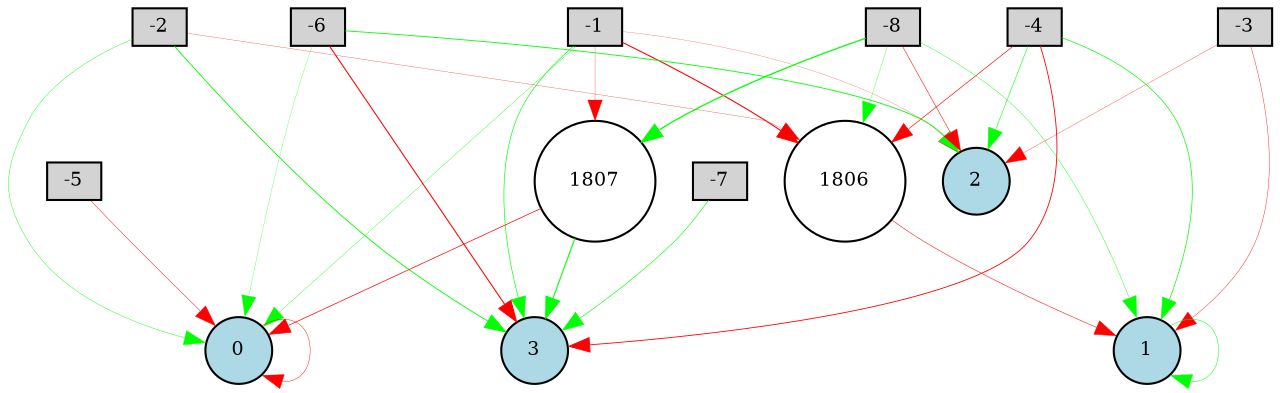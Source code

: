 digraph {
	node [fontsize=9 height=0.2 shape=circle width=0.2]
	-1 [fillcolor=lightgray shape=box style=filled]
	-2 [fillcolor=lightgray shape=box style=filled]
	-3 [fillcolor=lightgray shape=box style=filled]
	-4 [fillcolor=lightgray shape=box style=filled]
	-5 [fillcolor=lightgray shape=box style=filled]
	-6 [fillcolor=lightgray shape=box style=filled]
	-7 [fillcolor=lightgray shape=box style=filled]
	-8 [fillcolor=lightgray shape=box style=filled]
	0 [fillcolor=lightblue style=filled]
	1 [fillcolor=lightblue style=filled]
	2 [fillcolor=lightblue style=filled]
	3 [fillcolor=lightblue style=filled]
	1806 [fillcolor=white style=filled]
	1807 [fillcolor=white style=filled]
	1807 -> 3 [color=green penwidth=0.5203779711620016 style=solid]
	-8 -> 1806 [color=green penwidth=0.14566514705020217 style=solid]
	-3 -> 2 [color=red penwidth=0.14481735727516964 style=solid]
	-1 -> 0 [color=green penwidth=0.17334624897534218 style=solid]
	-8 -> 1 [color=green penwidth=0.198842579177963 style=solid]
	-1 -> 2 [color=red penwidth=0.10261571090277789 style=solid]
	0 -> 0 [color=red penwidth=0.20659597960670506 style=solid]
	-4 -> 1806 [color=red penwidth=0.3046238101887657 style=solid]
	1807 -> 0 [color=red penwidth=0.33657177871228383 style=solid]
	1 -> 1 [color=green penwidth=0.23338915448996103 style=solid]
	-6 -> 3 [color=red penwidth=0.5062444631191089 style=solid]
	-8 -> 2 [color=red penwidth=0.2525685675812962 style=solid]
	-1 -> 3 [color=green penwidth=0.3124480326012422 style=solid]
	-6 -> 2 [color=green penwidth=0.41754650862117026 style=solid]
	-4 -> 2 [color=green penwidth=0.2644361644646513 style=solid]
	-6 -> 0 [color=green penwidth=0.1252061942144616 style=solid]
	-3 -> 1 [color=red penwidth=0.1911413487323248 style=solid]
	-4 -> 3 [color=red penwidth=0.4121628110286405 style=solid]
	-8 -> 1807 [color=green penwidth=0.6087222647061465 style=solid]
	-2 -> 3 [color=green penwidth=0.4245984461068276 style=solid]
	-1 -> 1807 [color=red penwidth=0.1263129860558826 style=solid]
	1806 -> 1 [color=red penwidth=0.24524243328906933 style=solid]
	-7 -> 3 [color=green penwidth=0.2919539417979974 style=solid]
	-5 -> 0 [color=red penwidth=0.21653527123366925 style=solid]
	-2 -> 1806 [color=red penwidth=0.13241385388964458 style=solid]
	-4 -> 1 [color=green penwidth=0.3397100597911942 style=solid]
	-2 -> 0 [color=green penwidth=0.2020533349976177 style=solid]
	-1 -> 1806 [color=red penwidth=0.5175559716083108 style=solid]
}
